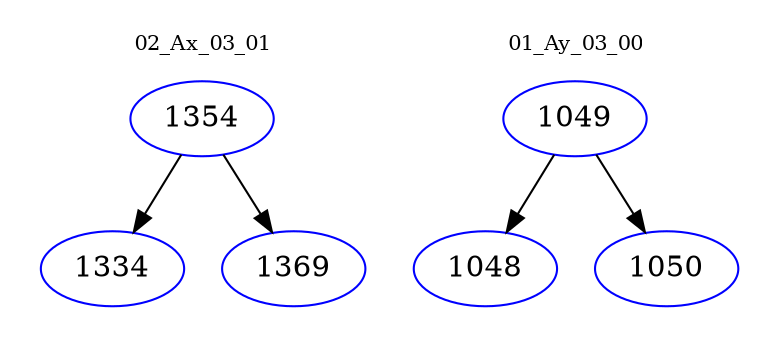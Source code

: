 digraph{
subgraph cluster_0 {
color = white
label = "02_Ax_03_01";
fontsize=10;
T0_1354 [label="1354", color="blue"]
T0_1354 -> T0_1334 [color="black"]
T0_1334 [label="1334", color="blue"]
T0_1354 -> T0_1369 [color="black"]
T0_1369 [label="1369", color="blue"]
}
subgraph cluster_1 {
color = white
label = "01_Ay_03_00";
fontsize=10;
T1_1049 [label="1049", color="blue"]
T1_1049 -> T1_1048 [color="black"]
T1_1048 [label="1048", color="blue"]
T1_1049 -> T1_1050 [color="black"]
T1_1050 [label="1050", color="blue"]
}
}
